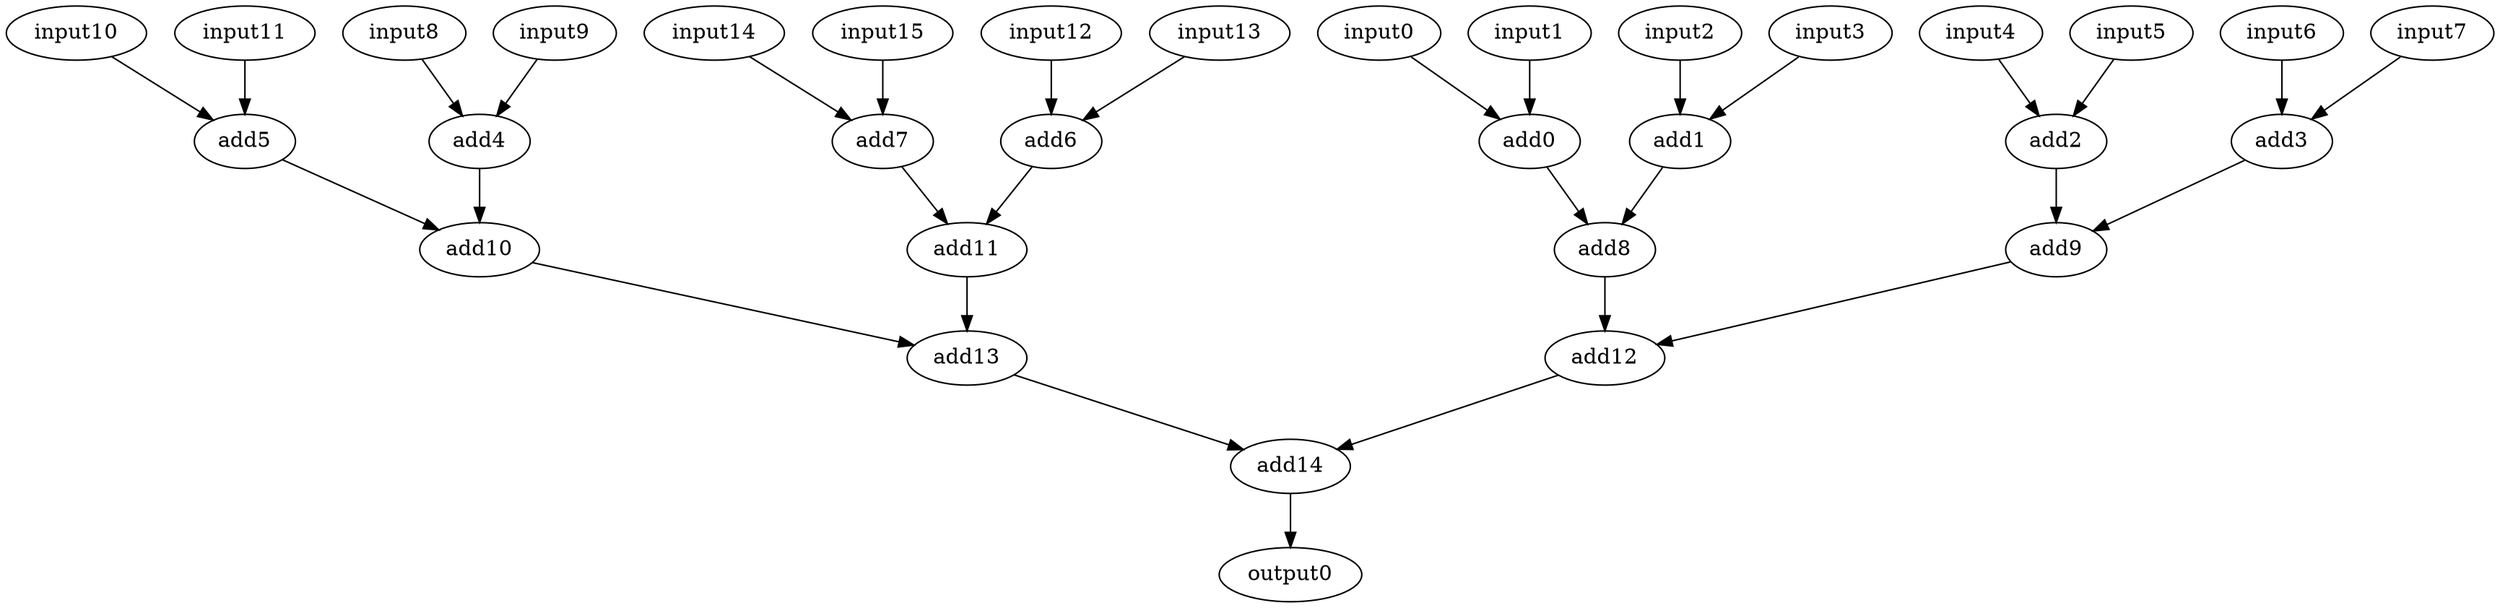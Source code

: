 digraph add_16 {



input0[opcode=load];
input1[opcode=load];
input2[opcode=load];
input3[opcode=load];
input4[opcode=load];
input5[opcode=load];
input6[opcode=load];
input7[opcode=load];
input8[opcode=load];
input9[opcode=load];
input10[opcode=load];
input11[opcode=load];
input12[opcode=load];
input13[opcode=load];
input14[opcode=load];
input15[opcode=load];
output0[opcode=store];


add0[opcode=add];
add1[opcode=add];
add2[opcode=add];
add3[opcode=add];
add4[opcode=add];
add5[opcode=add];
add6[opcode=add];
add7[opcode=add];
add8[opcode=add];
add9[opcode=add];
add10[opcode=add];
add11[opcode=add];
add12[opcode=add];
add13[opcode=add];
add14[opcode=add];



input0->add0[operand=0];
input1->add0[operand=1];

input2->add1[operand=0];
input3->add1[operand=1];

input4->add2[operand=0];
input5->add2[operand=1];

input6->add3[operand=0];
input7->add3[operand=1];


input8->add4[operand=0];
input9->add4[operand=1];

input10->add5[operand=0];
input11->add5[operand=1];
input12->add6[operand=0];
input13->add6[operand=1];


input14->add7[operand=0];
input15->add7[operand=1];



//second layer
add0->add8[operand=0];
add1->add8[operand=1];

add2->add9[operand=0];
add3->add9[operand=1];

add4->add10[operand=0];
add5->add10[operand=1];
add6->add11[operand=0];
add7->add11[operand=1];


//third layer
add8->add12[operand=0];
add9->add12[operand=1];

add10->add13[operand=0];
add11->add13[operand=1];


//last layer
add12->add14[operand=0];
add13->add14[operand=1];




add14->output0[operand=0];





}
